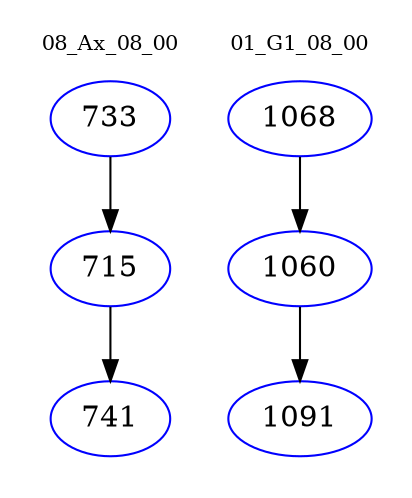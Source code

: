 digraph{
subgraph cluster_0 {
color = white
label = "08_Ax_08_00";
fontsize=10;
T0_733 [label="733", color="blue"]
T0_733 -> T0_715 [color="black"]
T0_715 [label="715", color="blue"]
T0_715 -> T0_741 [color="black"]
T0_741 [label="741", color="blue"]
}
subgraph cluster_1 {
color = white
label = "01_G1_08_00";
fontsize=10;
T1_1068 [label="1068", color="blue"]
T1_1068 -> T1_1060 [color="black"]
T1_1060 [label="1060", color="blue"]
T1_1060 -> T1_1091 [color="black"]
T1_1091 [label="1091", color="blue"]
}
}

